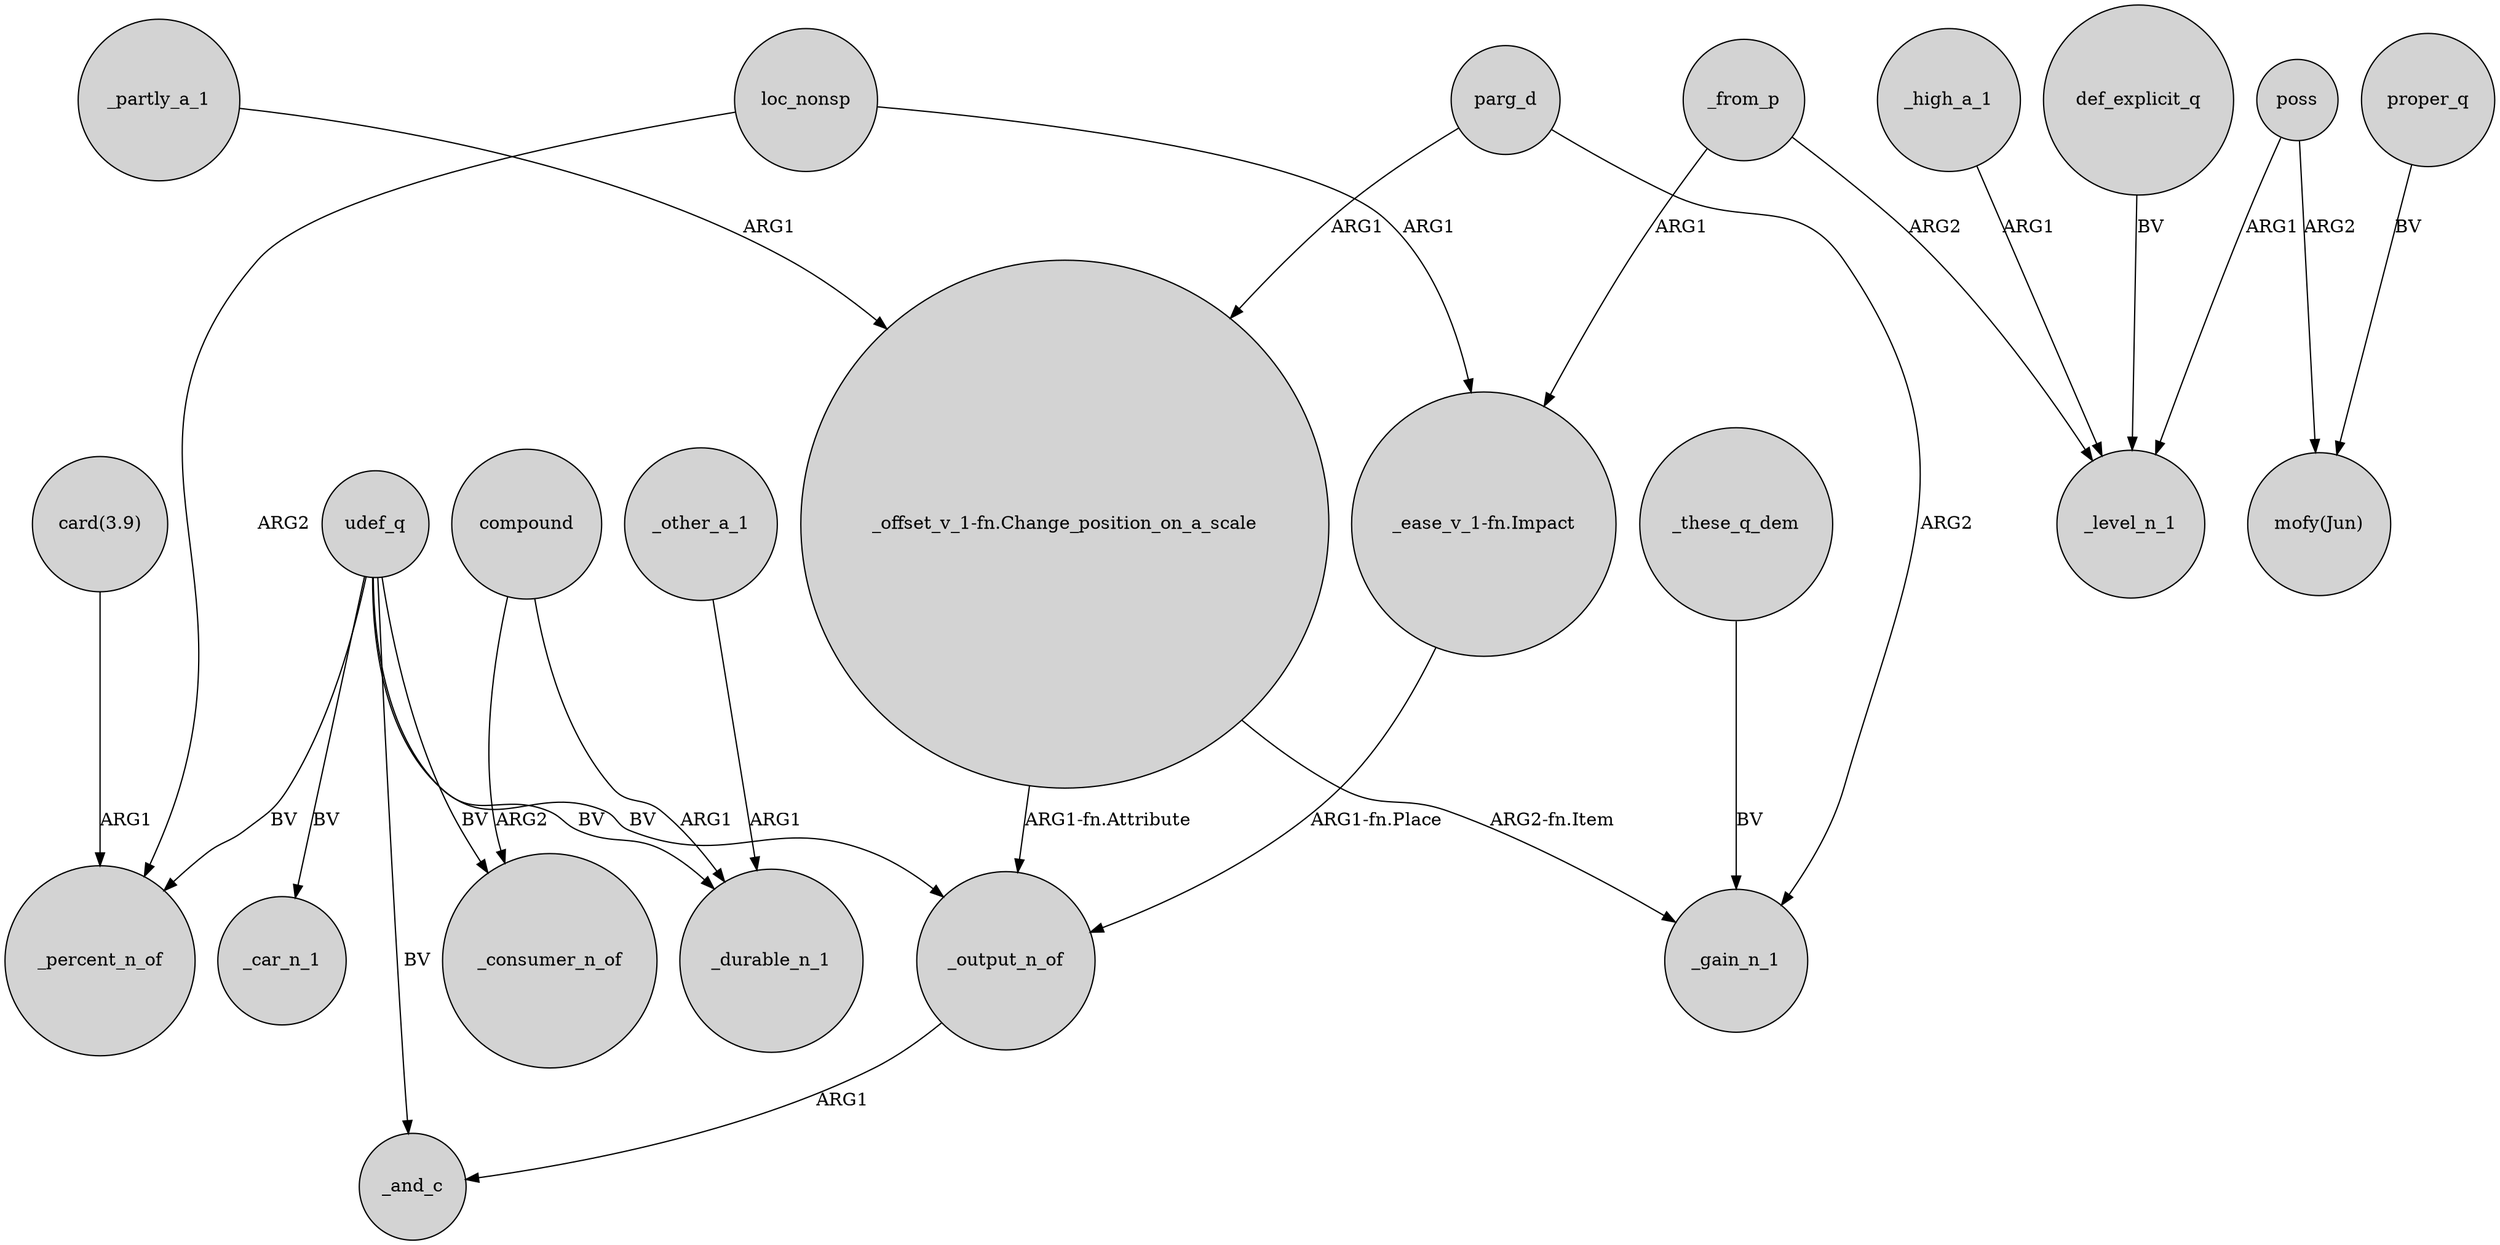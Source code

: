 digraph {
	node [shape=circle style=filled]
	"card(3.9)" -> _percent_n_of [label=ARG1]
	loc_nonsp -> "_ease_v_1-fn.Impact" [label=ARG1]
	_these_q_dem -> _gain_n_1 [label=BV]
	parg_d -> "_offset_v_1-fn.Change_position_on_a_scale" [label=ARG1]
	_output_n_of -> _and_c [label=ARG1]
	_from_p -> _level_n_1 [label=ARG2]
	_high_a_1 -> _level_n_1 [label=ARG1]
	poss -> "mofy(Jun)" [label=ARG2]
	"_ease_v_1-fn.Impact" -> _output_n_of [label="ARG1-fn.Place"]
	proper_q -> "mofy(Jun)" [label=BV]
	udef_q -> _and_c [label=BV]
	parg_d -> _gain_n_1 [label=ARG2]
	compound -> _durable_n_1 [label=ARG1]
	udef_q -> _output_n_of [label=BV]
	_other_a_1 -> _durable_n_1 [label=ARG1]
	poss -> _level_n_1 [label=ARG1]
	udef_q -> _percent_n_of [label=BV]
	"_offset_v_1-fn.Change_position_on_a_scale" -> _gain_n_1 [label="ARG2-fn.Item"]
	udef_q -> _car_n_1 [label=BV]
	_partly_a_1 -> "_offset_v_1-fn.Change_position_on_a_scale" [label=ARG1]
	"_offset_v_1-fn.Change_position_on_a_scale" -> _output_n_of [label="ARG1-fn.Attribute"]
	def_explicit_q -> _level_n_1 [label=BV]
	udef_q -> _consumer_n_of [label=BV]
	udef_q -> _durable_n_1 [label=BV]
	compound -> _consumer_n_of [label=ARG2]
	_from_p -> "_ease_v_1-fn.Impact" [label=ARG1]
	loc_nonsp -> _percent_n_of [label=ARG2]
}
